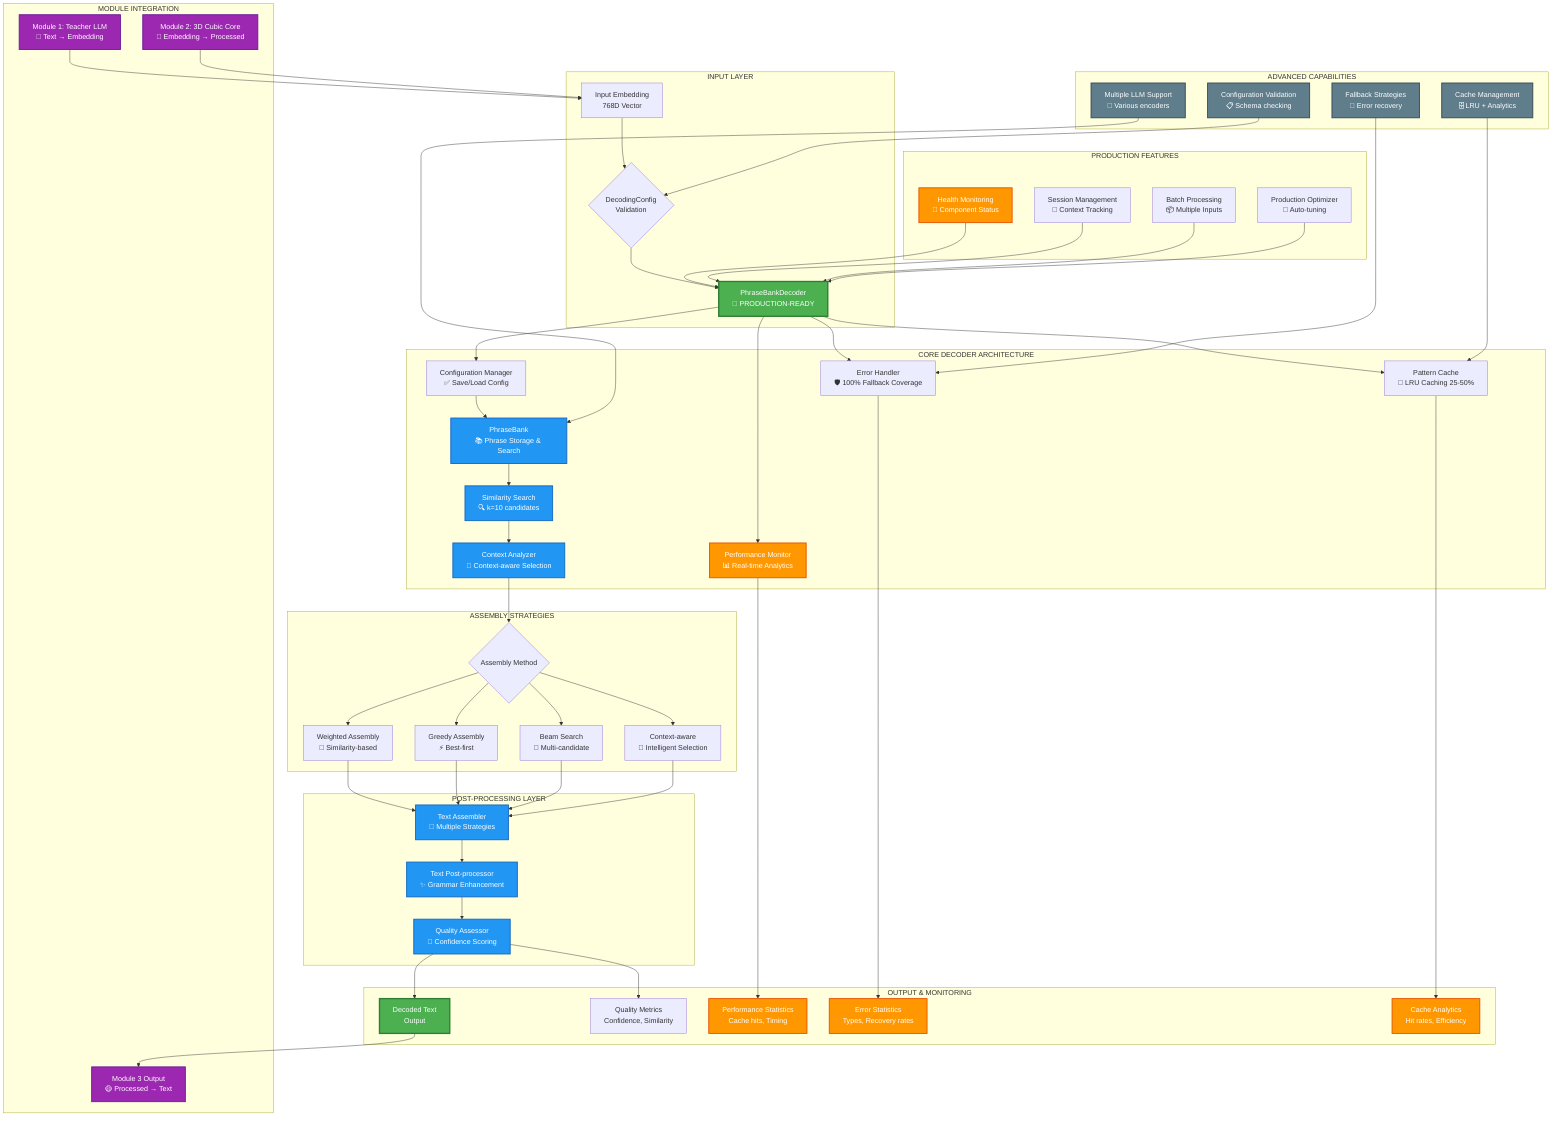 graph TB
    %% 🎉 STAGE 1 COMPLETE - PRODUCTION-READY ARCHITECTURE
    
    subgraph "INPUT LAYER"
        A[Input Embedding<br/>768D Vector] --> B{DecodingConfig<br/>Validation}
        B --> C[PhraseBankDecoder<br/>🎉 PRODUCTION-READY]
    end
    
    subgraph "CORE DECODER ARCHITECTURE"
        C --> D[Configuration Manager<br/>✅ Save/Load Config]
        C --> E[Pattern Cache<br/>💾 LRU Caching 25-50%]
        C --> F[Error Handler<br/>🛡️ 100% Fallback Coverage]
        C --> G[Performance Monitor<br/>📊 Real-time Analytics]
        
        D --> H[PhraseBank<br/>📚 Phrase Storage & Search]
        H --> I[Similarity Search<br/>🔍 k=10 candidates]
        I --> J[Context Analyzer<br/>🧠 Context-aware Selection]
    end
    
    subgraph "ASSEMBLY STRATEGIES"
        J --> K{Assembly Method}
        K --> L[Weighted Assembly<br/>📏 Similarity-based]
        K --> M[Greedy Assembly<br/>⚡ Best-first]
        K --> N[Beam Search<br/>🔬 Multi-candidate]
        K --> O[Context-aware<br/>🎯 Intelligent Selection]
    end
    
    subgraph "POST-PROCESSING LAYER"
        L --> P[Text Assembler<br/>🔧 Multiple Strategies]
        M --> P
        N --> P
        O --> P
        
        P --> Q[Text Post-processor<br/>✨ Grammar Enhancement]
        Q --> R[Quality Assessor<br/>📏 Confidence Scoring]
    end
    
    subgraph "OUTPUT & MONITORING"
        R --> S[Decoded Text<br/>Output]
        R --> T[Quality Metrics<br/>Confidence, Similarity]
        
        G --> U[Performance Statistics<br/>Cache hits, Timing]
        F --> V[Error Statistics<br/>Types, Recovery rates]
        E --> W[Cache Analytics<br/>Hit rates, Efficiency]
    end
    
    subgraph "PRODUCTION FEATURES"
        X[Health Monitoring<br/>🏥 Component Status] --> C
        Y[Session Management<br/>🔄 Context Tracking] --> C
        Z[Batch Processing<br/>📦 Multiple Inputs] --> C
        AA[Production Optimizer<br/>🚀 Auto-tuning] --> C
    end
    
    %% Module Integration Flows
    subgraph "MODULE INTEGRATION"
        BB[Module 1: Teacher LLM<br/>🔴 Text → Embedding] --> A
        CC[Module 2: 3D Cubic Core<br/>🔵 Embedding → Processed] --> A
        S --> DD[Module 3 Output<br/>🟡 Processed → Text]
    end
    
    %% Advanced Features
    subgraph "ADVANCED CAPABILITIES"
        EE[Configuration Validation<br/>📋 Schema checking] --> B
        FF[Fallback Strategies<br/>🔄 Error recovery] --> F
        GG[Multiple LLM Support<br/>🧠 Various encoders] --> H
        HH[Cache Management<br/>🗄️ LRU + Analytics] --> E
    end
    
    %% Style definitions
    classDef productionReady fill:#4CAF50,stroke:#2E7D32,stroke-width:3px,color:white
    classDef coreFunction fill:#2196F3,stroke:#1565C0,stroke-width:2px,color:white
    classDef monitoring fill:#FF9800,stroke:#E65100,stroke-width:2px,color:white
    classDef integration fill:#9C27B0,stroke:#6A1B9A,stroke-width:2px,color:white
    classDef advanced fill:#607D8B,stroke:#37474F,stroke-width:2px,color:white
    
    %% Apply styles
    class C,S productionReady
    class H,I,J,P,Q,R coreFunction
    class G,U,V,W,X monitoring
    class BB,CC,DD integration
    class EE,FF,GG,HH advanced